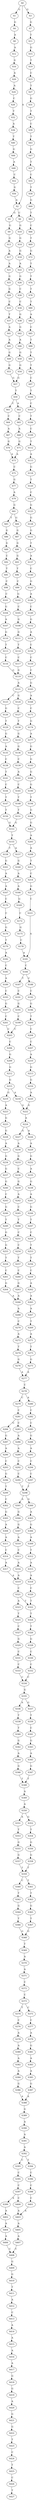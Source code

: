 strict digraph  {
	S0 -> S1 [ label = G ];
	S0 -> S2 [ label = A ];
	S0 -> S3 [ label = G ];
	S1 -> S4 [ label = G ];
	S2 -> S5 [ label = G ];
	S2 -> S6 [ label = C ];
	S3 -> S7 [ label = G ];
	S4 -> S8 [ label = A ];
	S5 -> S9 [ label = G ];
	S6 -> S10 [ label = G ];
	S7 -> S11 [ label = T ];
	S8 -> S12 [ label = A ];
	S9 -> S13 [ label = G ];
	S10 -> S14 [ label = G ];
	S11 -> S15 [ label = G ];
	S12 -> S16 [ label = G ];
	S13 -> S17 [ label = A ];
	S14 -> S18 [ label = G ];
	S15 -> S19 [ label = T ];
	S16 -> S20 [ label = A ];
	S17 -> S21 [ label = A ];
	S18 -> S22 [ label = A ];
	S19 -> S23 [ label = C ];
	S20 -> S24 [ label = A ];
	S21 -> S25 [ label = G ];
	S22 -> S26 [ label = G ];
	S23 -> S27 [ label = T ];
	S24 -> S28 [ label = C ];
	S25 -> S29 [ label = G ];
	S26 -> S30 [ label = C ];
	S27 -> S31 [ label = G ];
	S28 -> S32 [ label = T ];
	S29 -> S33 [ label = C ];
	S30 -> S34 [ label = C ];
	S31 -> S35 [ label = T ];
	S32 -> S36 [ label = A ];
	S33 -> S37 [ label = T ];
	S34 -> S38 [ label = G ];
	S35 -> S39 [ label = C ];
	S36 -> S40 [ label = T ];
	S37 -> S41 [ label = A ];
	S38 -> S42 [ label = G ];
	S39 -> S43 [ label = T ];
	S40 -> S44 [ label = G ];
	S41 -> S45 [ label = A ];
	S42 -> S46 [ label = A ];
	S43 -> S47 [ label = G ];
	S44 -> S48 [ label = A ];
	S45 -> S49 [ label = G ];
	S46 -> S50 [ label = G ];
	S47 -> S51 [ label = T ];
	S48 -> S52 [ label = C ];
	S49 -> S53 [ label = G ];
	S50 -> S54 [ label = G ];
	S51 -> S55 [ label = C ];
	S52 -> S56 [ label = G ];
	S53 -> S57 [ label = G ];
	S54 -> S57 [ label = G ];
	S55 -> S58 [ label = T ];
	S56 -> S2 [ label = A ];
	S57 -> S59 [ label = T ];
	S58 -> S60 [ label = G ];
	S59 -> S61 [ label = C ];
	S59 -> S62 [ label = A ];
	S60 -> S63 [ label = T ];
	S61 -> S64 [ label = C ];
	S62 -> S65 [ label = C ];
	S63 -> S66 [ label = C ];
	S64 -> S67 [ label = A ];
	S65 -> S68 [ label = A ];
	S66 -> S69 [ label = T ];
	S67 -> S70 [ label = G ];
	S68 -> S71 [ label = G ];
	S69 -> S72 [ label = G ];
	S70 -> S73 [ label = A ];
	S71 -> S73 [ label = A ];
	S72 -> S74 [ label = T ];
	S73 -> S75 [ label = C ];
	S74 -> S76 [ label = T ];
	S75 -> S77 [ label = G ];
	S76 -> S78 [ label = T ];
	S77 -> S79 [ label = A ];
	S78 -> S80 [ label = T ];
	S79 -> S81 [ label = G ];
	S80 -> S82 [ label = A ];
	S81 -> S83 [ label = T ];
	S81 -> S84 [ label = G ];
	S82 -> S85 [ label = C ];
	S83 -> S86 [ label = G ];
	S84 -> S87 [ label = G ];
	S85 -> S88 [ label = T ];
	S86 -> S89 [ label = G ];
	S87 -> S90 [ label = G ];
	S88 -> S91 [ label = T ];
	S89 -> S92 [ label = C ];
	S90 -> S93 [ label = G ];
	S91 -> S94 [ label = T ];
	S92 -> S95 [ label = T ];
	S93 -> S96 [ label = T ];
	S94 -> S97 [ label = C ];
	S95 -> S98 [ label = C ];
	S96 -> S99 [ label = C ];
	S97 -> S100 [ label = T ];
	S98 -> S101 [ label = C ];
	S99 -> S102 [ label = G ];
	S100 -> S103 [ label = C ];
	S101 -> S104 [ label = G ];
	S102 -> S105 [ label = C ];
	S103 -> S106 [ label = T ];
	S104 -> S107 [ label = A ];
	S105 -> S108 [ label = G ];
	S106 -> S109 [ label = C ];
	S107 -> S110 [ label = G ];
	S108 -> S111 [ label = G ];
	S109 -> S112 [ label = T ];
	S110 -> S113 [ label = T ];
	S111 -> S114 [ label = T ];
	S112 -> S115 [ label = A ];
	S113 -> S116 [ label = C ];
	S114 -> S117 [ label = C ];
	S115 -> S118 [ label = G ];
	S116 -> S119 [ label = G ];
	S117 -> S119 [ label = G ];
	S118 -> S120 [ label = T ];
	S119 -> S121 [ label = A ];
	S120 -> S122 [ label = C ];
	S121 -> S123 [ label = C ];
	S121 -> S124 [ label = G ];
	S122 -> S125 [ label = G ];
	S123 -> S126 [ label = G ];
	S124 -> S127 [ label = C ];
	S125 -> S128 [ label = G ];
	S126 -> S129 [ label = T ];
	S127 -> S130 [ label = T ];
	S128 -> S131 [ label = G ];
	S129 -> S132 [ label = G ];
	S130 -> S133 [ label = G ];
	S131 -> S134 [ label = T ];
	S132 -> S135 [ label = A ];
	S133 -> S136 [ label = G ];
	S134 -> S137 [ label = A ];
	S135 -> S138 [ label = C ];
	S136 -> S139 [ label = C ];
	S137 -> S140 [ label = C ];
	S138 -> S141 [ label = T ];
	S139 -> S142 [ label = A ];
	S140 -> S143 [ label = G ];
	S141 -> S144 [ label = C ];
	S142 -> S145 [ label = C ];
	S143 -> S146 [ label = A ];
	S144 -> S147 [ label = T ];
	S145 -> S148 [ label = T ];
	S146 -> S149 [ label = C ];
	S147 -> S150 [ label = T ];
	S148 -> S151 [ label = T ];
	S149 -> S152 [ label = G ];
	S150 -> S153 [ label = G ];
	S151 -> S153 [ label = G ];
	S152 -> S154 [ label = A ];
	S153 -> S155 [ label = T ];
	S154 -> S156 [ label = C ];
	S155 -> S157 [ label = A ];
	S155 -> S158 [ label = T ];
	S156 -> S159 [ label = C ];
	S157 -> S160 [ label = G ];
	S158 -> S161 [ label = G ];
	S159 -> S162 [ label = C ];
	S160 -> S163 [ label = A ];
	S161 -> S164 [ label = A ];
	S162 -> S165 [ label = G ];
	S163 -> S166 [ label = A ];
	S164 -> S167 [ label = A ];
	S165 -> S168 [ label = A ];
	S166 -> S169 [ label = G ];
	S167 -> S170 [ label = C ];
	S168 -> S171 [ label = C ];
	S169 -> S172 [ label = C ];
	S170 -> S173 [ label = C ];
	S171 -> S174 [ label = G ];
	S172 -> S175 [ label = G ];
	S173 -> S176 [ label = G ];
	S174 -> S177 [ label = A ];
	S175 -> S178 [ label = C ];
	S176 -> S179 [ label = T ];
	S177 -> S180 [ label = G ];
	S178 -> S181 [ label = A ];
	S179 -> S182 [ label = A ];
	S180 -> S183 [ label = G ];
	S181 -> S184 [ label = C ];
	S182 -> S185 [ label = C ];
	S183 -> S186 [ label = G ];
	S184 -> S187 [ label = T ];
	S184 -> S188 [ label = C ];
	S185 -> S189 [ label = A ];
	S186 -> S190 [ label = G ];
	S187 -> S191 [ label = C ];
	S188 -> S192 [ label = C ];
	S189 -> S193 [ label = C ];
	S190 -> S194 [ label = T ];
	S191 -> S195 [ label = G ];
	S192 -> S196 [ label = G ];
	S193 -> S197 [ label = G ];
	S194 -> S198 [ label = G ];
	S195 -> S199 [ label = C ];
	S196 -> S200 [ label = T ];
	S197 -> S201 [ label = C ];
	S198 -> S202 [ label = G ];
	S199 -> S203 [ label = C ];
	S200 -> S204 [ label = C ];
	S201 -> S203 [ label = C ];
	S202 -> S205 [ label = A ];
	S203 -> S206 [ label = C ];
	S204 -> S207 [ label = C ];
	S205 -> S208 [ label = A ];
	S206 -> S209 [ label = G ];
	S207 -> S210 [ label = A ];
	S208 -> S211 [ label = T ];
	S209 -> S212 [ label = G ];
	S210 -> S213 [ label = G ];
	S211 -> S214 [ label = C ];
	S212 -> S215 [ label = G ];
	S213 -> S216 [ label = G ];
	S214 -> S217 [ label = G ];
	S215 -> S218 [ label = A ];
	S215 -> S219 [ label = G ];
	S216 -> S220 [ label = A ];
	S217 -> S221 [ label = C ];
	S218 -> S222 [ label = G ];
	S219 -> S223 [ label = A ];
	S220 -> S222 [ label = G ];
	S221 -> S181 [ label = A ];
	S222 -> S224 [ label = A ];
	S223 -> S225 [ label = G ];
	S224 -> S226 [ label = A ];
	S224 -> S227 [ label = G ];
	S225 -> S228 [ label = G ];
	S226 -> S229 [ label = A ];
	S227 -> S230 [ label = A ];
	S228 -> S231 [ label = A ];
	S229 -> S232 [ label = G ];
	S230 -> S233 [ label = G ];
	S231 -> S234 [ label = G ];
	S232 -> S235 [ label = A ];
	S233 -> S236 [ label = C ];
	S234 -> S237 [ label = G ];
	S235 -> S238 [ label = G ];
	S236 -> S239 [ label = G ];
	S237 -> S240 [ label = G ];
	S238 -> S241 [ label = A ];
	S239 -> S242 [ label = A ];
	S240 -> S243 [ label = C ];
	S241 -> S244 [ label = G ];
	S242 -> S245 [ label = C ];
	S243 -> S246 [ label = G ];
	S244 -> S247 [ label = T ];
	S245 -> S248 [ label = T ];
	S246 -> S249 [ label = T ];
	S247 -> S250 [ label = C ];
	S248 -> S251 [ label = C ];
	S249 -> S252 [ label = G ];
	S250 -> S253 [ label = T ];
	S251 -> S254 [ label = C ];
	S252 -> S255 [ label = G ];
	S253 -> S256 [ label = T ];
	S254 -> S257 [ label = T ];
	S255 -> S258 [ label = T ];
	S256 -> S259 [ label = C ];
	S257 -> S260 [ label = C ];
	S258 -> S261 [ label = C ];
	S259 -> S262 [ label = A ];
	S260 -> S263 [ label = G ];
	S261 -> S264 [ label = G ];
	S262 -> S265 [ label = A ];
	S263 -> S266 [ label = A ];
	S264 -> S266 [ label = A ];
	S265 -> S267 [ label = A ];
	S266 -> S268 [ label = A ];
	S267 -> S269 [ label = T ];
	S268 -> S270 [ label = C ];
	S269 -> S271 [ label = A ];
	S270 -> S272 [ label = A ];
	S271 -> S273 [ label = T ];
	S272 -> S274 [ label = T ];
	S273 -> S275 [ label = G ];
	S274 -> S276 [ label = G ];
	S275 -> S277 [ label = A ];
	S276 -> S277 [ label = A ];
	S277 -> S278 [ label = C ];
	S278 -> S279 [ label = C ];
	S278 -> S280 [ label = A ];
	S279 -> S281 [ label = C ];
	S280 -> S282 [ label = C ];
	S281 -> S283 [ label = C ];
	S281 -> S284 [ label = G ];
	S282 -> S285 [ label = C ];
	S283 -> S286 [ label = A ];
	S284 -> S287 [ label = G ];
	S285 -> S288 [ label = G ];
	S286 -> S289 [ label = A ];
	S287 -> S290 [ label = A ];
	S288 -> S291 [ label = A ];
	S289 -> S292 [ label = C ];
	S290 -> S293 [ label = C ];
	S291 -> S294 [ label = C ];
	S292 -> S295 [ label = C ];
	S293 -> S296 [ label = G ];
	S294 -> S297 [ label = C ];
	S295 -> S298 [ label = T ];
	S296 -> S299 [ label = T ];
	S297 -> S298 [ label = T ];
	S298 -> S300 [ label = G ];
	S298 -> S301 [ label = A ];
	S299 -> S302 [ label = C ];
	S300 -> S303 [ label = A ];
	S301 -> S304 [ label = G ];
	S302 -> S305 [ label = G ];
	S303 -> S306 [ label = G ];
	S304 -> S307 [ label = G ];
	S305 -> S308 [ label = A ];
	S306 -> S309 [ label = A ];
	S307 -> S310 [ label = A ];
	S308 -> S311 [ label = A ];
	S309 -> S312 [ label = T ];
	S310 -> S313 [ label = C ];
	S311 -> S314 [ label = C ];
	S312 -> S315 [ label = A ];
	S313 -> S316 [ label = A ];
	S314 -> S317 [ label = A ];
	S315 -> S318 [ label = A ];
	S316 -> S319 [ label = A ];
	S317 -> S319 [ label = A ];
	S318 -> S320 [ label = C ];
	S319 -> S321 [ label = C ];
	S320 -> S322 [ label = T ];
	S321 -> S323 [ label = A ];
	S321 -> S322 [ label = T ];
	S322 -> S324 [ label = T ];
	S323 -> S325 [ label = T ];
	S324 -> S326 [ label = T ];
	S325 -> S327 [ label = C ];
	S326 -> S328 [ label = G ];
	S327 -> S329 [ label = G ];
	S328 -> S330 [ label = C ];
	S329 -> S331 [ label = C ];
	S330 -> S332 [ label = C ];
	S331 -> S333 [ label = C ];
	S332 -> S334 [ label = C ];
	S333 -> S334 [ label = C ];
	S334 -> S335 [ label = G ];
	S335 -> S336 [ label = A ];
	S335 -> S337 [ label = G ];
	S336 -> S338 [ label = T ];
	S337 -> S339 [ label = T ];
	S338 -> S340 [ label = T ];
	S339 -> S341 [ label = C ];
	S340 -> S342 [ label = G ];
	S341 -> S343 [ label = G ];
	S342 -> S344 [ label = A ];
	S343 -> S345 [ label = A ];
	S344 -> S346 [ label = G ];
	S345 -> S347 [ label = G ];
	S346 -> S348 [ label = T ];
	S347 -> S348 [ label = T ];
	S348 -> S349 [ label = A ];
	S349 -> S350 [ label = A ];
	S350 -> S351 [ label = A ];
	S350 -> S352 [ label = G ];
	S351 -> S353 [ label = T ];
	S352 -> S354 [ label = T ];
	S353 -> S355 [ label = G ];
	S354 -> S356 [ label = G ];
	S355 -> S357 [ label = G ];
	S356 -> S358 [ label = G ];
	S357 -> S359 [ label = T ];
	S358 -> S359 [ label = T ];
	S359 -> S360 [ label = C ];
	S359 -> S361 [ label = T ];
	S360 -> S362 [ label = T ];
	S361 -> S363 [ label = T ];
	S362 -> S364 [ label = G ];
	S363 -> S365 [ label = G ];
	S364 -> S366 [ label = T ];
	S365 -> S367 [ label = T ];
	S366 -> S368 [ label = G ];
	S367 -> S368 [ label = G ];
	S368 -> S369 [ label = T ];
	S369 -> S370 [ label = A ];
	S370 -> S371 [ label = A ];
	S371 -> S372 [ label = C ];
	S372 -> S373 [ label = C ];
	S373 -> S374 [ label = T ];
	S373 -> S375 [ label = C ];
	S374 -> S376 [ label = C ];
	S375 -> S377 [ label = C ];
	S376 -> S378 [ label = A ];
	S377 -> S379 [ label = A ];
	S378 -> S380 [ label = A ];
	S379 -> S381 [ label = G ];
	S380 -> S382 [ label = A ];
	S381 -> S383 [ label = A ];
	S382 -> S384 [ label = A ];
	S383 -> S385 [ label = A ];
	S384 -> S386 [ label = G ];
	S385 -> S387 [ label = G ];
	S386 -> S388 [ label = A ];
	S387 -> S388 [ label = A ];
	S388 -> S389 [ label = G ];
	S389 -> S390 [ label = A ];
	S390 -> S391 [ label = A ];
	S391 -> S392 [ label = A ];
	S392 -> S393 [ label = C ];
	S392 -> S394 [ label = T ];
	S393 -> S395 [ label = C ];
	S394 -> S396 [ label = C ];
	S395 -> S397 [ label = C ];
	S396 -> S398 [ label = C ];
	S397 -> S399 [ label = A ];
	S397 -> S400 [ label = C ];
	S398 -> S401 [ label = C ];
	S399 -> S402 [ label = A ];
	S400 -> S403 [ label = A ];
	S401 -> S403 [ label = A ];
	S402 -> S404 [ label = A ];
	S403 -> S405 [ label = A ];
	S404 -> S406 [ label = A ];
	S405 -> S407 [ label = A ];
	S406 -> S408 [ label = C ];
	S407 -> S408 [ label = C ];
	S408 -> S409 [ label = G ];
	S409 -> S410 [ label = G ];
	S410 -> S411 [ label = T ];
	S411 -> S412 [ label = A ];
	S412 -> S413 [ label = C ];
	S413 -> S414 [ label = A ];
	S414 -> S415 [ label = A ];
	S415 -> S416 [ label = A ];
	S416 -> S417 [ label = A ];
	S417 -> S418 [ label = G ];
	S418 -> S419 [ label = G ];
	S419 -> S420 [ label = A ];
	S420 -> S421 [ label = G ];
	S421 -> S422 [ label = G ];
	S422 -> S423 [ label = T ];
	S423 -> S424 [ label = C ];
	S424 -> S425 [ label = T ];
	S425 -> S426 [ label = C ];
	S426 -> S427 [ label = T ];
}

